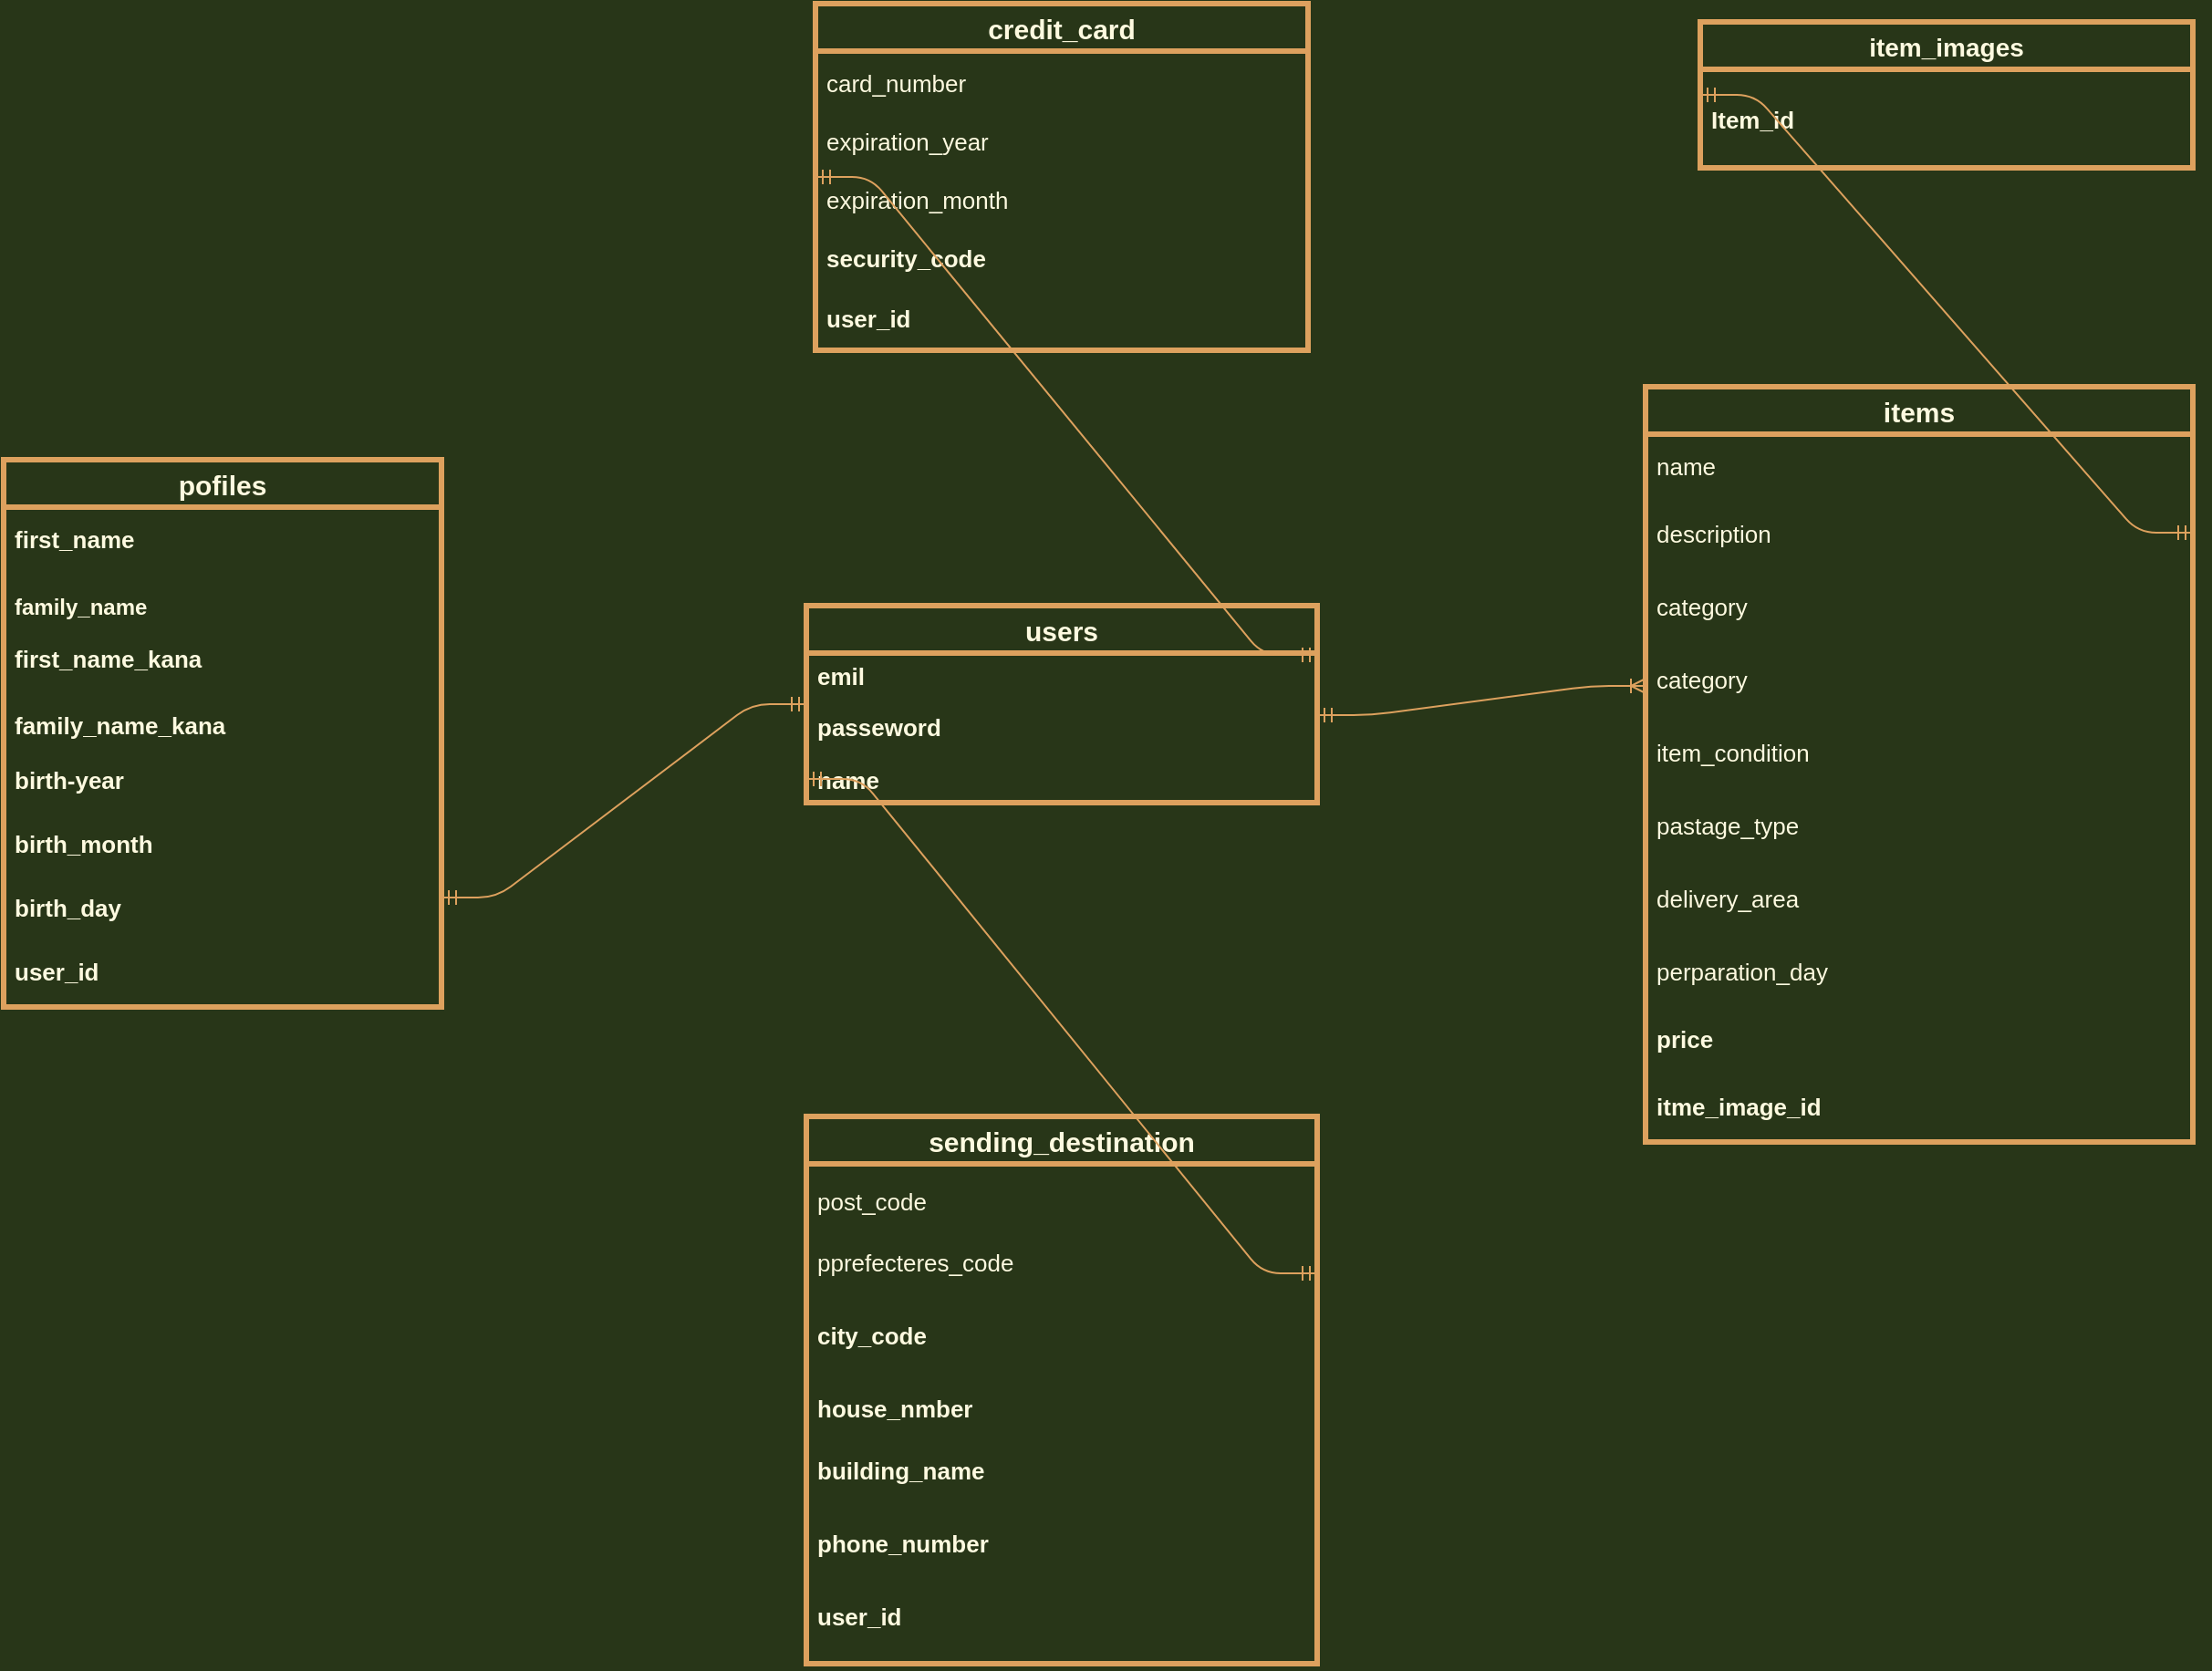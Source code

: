 <mxfile version="13.6.5">
    <diagram id="8gf8R88oxA1e6QX8hpdY" name="ページ1">
        <mxGraphModel dx="740" dy="812" grid="1" gridSize="10" guides="1" tooltips="1" connect="1" arrows="1" fold="1" page="1" pageScale="1" pageWidth="1654" pageHeight="1169" background="#283618" math="0" shadow="0">
            <root>
                <mxCell id="0"/>
                <mxCell id="1" parent="0"/>
                <mxCell id="62" value="pofiles" style="swimlane;fontStyle=1;childLayout=stackLayout;horizontal=1;startSize=26;fillColor=none;horizontalStack=0;resizeParent=1;resizeParentMax=0;resizeLast=0;collapsible=1;marginBottom=0;fontSize=15;strokeWidth=3;arcSize=15;strokeColor=#DDA15E;fontColor=#FEFAE0;" parent="1" vertex="1">
                    <mxGeometry x="40" y="320" width="240" height="300" as="geometry"/>
                </mxCell>
                <mxCell id="63" value="first_name" style="text;strokeColor=none;fillColor=none;align=left;verticalAlign=middle;spacingLeft=4;spacingRight=4;overflow=hidden;rotatable=0;points=[[0,0.5],[1,0.5]];portConstraint=eastwest;fontStyle=1;fontSize=13;strokeWidth=3;arcSize=15;fontColor=#FEFAE0;" parent="62" vertex="1">
                    <mxGeometry y="26" width="240" height="34" as="geometry"/>
                </mxCell>
                <mxCell id="64" value="family_name" style="text;strokeColor=none;fillColor=none;align=left;verticalAlign=middle;spacingLeft=4;spacingRight=4;overflow=hidden;rotatable=0;points=[[0,0.5],[1,0.5]];portConstraint=eastwest;strokeWidth=3;fontStyle=1;arcSize=15;fontColor=#FEFAE0;" parent="62" vertex="1">
                    <mxGeometry y="60" width="240" height="40" as="geometry"/>
                </mxCell>
                <mxCell id="65" value="first_name_kana&#10;" style="text;strokeColor=none;fillColor=none;align=left;verticalAlign=middle;spacingLeft=4;spacingRight=4;overflow=hidden;rotatable=0;points=[[0,0.5],[1,0.5]];portConstraint=eastwest;strokeWidth=3;fontStyle=1;arcSize=15;fontSize=13;fontColor=#FEFAE0;" parent="62" vertex="1">
                    <mxGeometry y="100" width="240" height="30" as="geometry"/>
                </mxCell>
                <mxCell id="66" value="family_name_kana" style="text;strokeColor=none;fillColor=none;align=left;verticalAlign=middle;spacingLeft=4;spacingRight=4;overflow=hidden;rotatable=0;points=[[0,0.5],[1,0.5]];portConstraint=eastwest;strokeWidth=3;fontStyle=1;arcSize=15;fontSize=13;fontColor=#FEFAE0;" parent="62" vertex="1">
                    <mxGeometry y="130" width="240" height="30" as="geometry"/>
                </mxCell>
                <mxCell id="67" value="birth-year" style="text;strokeColor=none;fillColor=none;align=left;verticalAlign=middle;spacingLeft=4;spacingRight=4;overflow=hidden;rotatable=0;points=[[0,0.5],[1,0.5]];portConstraint=eastwest;strokeWidth=3;fontStyle=1;arcSize=15;fontSize=13;fontColor=#FEFAE0;" parent="62" vertex="1">
                    <mxGeometry y="160" width="240" height="30" as="geometry"/>
                </mxCell>
                <mxCell id="68" value="birth_month" style="text;strokeColor=none;fillColor=none;align=left;verticalAlign=middle;spacingLeft=4;spacingRight=4;overflow=hidden;rotatable=0;points=[[0,0.5],[1,0.5]];portConstraint=eastwest;strokeWidth=3;fontStyle=1;arcSize=15;fontSize=13;fontColor=#FEFAE0;" parent="62" vertex="1">
                    <mxGeometry y="190" width="240" height="40" as="geometry"/>
                </mxCell>
                <mxCell id="71" value="birth_day" style="text;strokeColor=none;fillColor=none;align=left;verticalAlign=middle;spacingLeft=4;spacingRight=4;overflow=hidden;rotatable=0;points=[[0,0.5],[1,0.5]];portConstraint=eastwest;strokeWidth=3;fontStyle=1;arcSize=15;fontSize=13;fontColor=#FEFAE0;" parent="62" vertex="1">
                    <mxGeometry y="230" width="240" height="30" as="geometry"/>
                </mxCell>
                <mxCell id="72" value="user_id" style="text;strokeColor=none;fillColor=none;align=left;verticalAlign=middle;spacingLeft=4;spacingRight=4;overflow=hidden;rotatable=0;points=[[0,0.5],[1,0.5]];portConstraint=eastwest;strokeWidth=3;fontStyle=1;fontColor=#FEFAE0;arcSize=15;fontSize=13;" parent="62" vertex="1">
                    <mxGeometry y="260" width="240" height="40" as="geometry"/>
                </mxCell>
                <mxCell id="47" value="users" style="swimlane;fontStyle=1;childLayout=stackLayout;horizontal=1;startSize=26;fillColor=none;horizontalStack=0;resizeParent=1;resizeParentMax=0;resizeLast=0;collapsible=1;marginBottom=0;strokeColor=#DDA15E;fontFamily=Helvetica;fontSize=15;strokeWidth=3;arcSize=15;fontColor=#FEFAE0;" parent="1" vertex="1">
                    <mxGeometry x="480" y="400" width="280" height="108" as="geometry"/>
                </mxCell>
                <mxCell id="48" value="emil" style="text;strokeColor=none;fillColor=none;align=left;verticalAlign=middle;spacingLeft=4;spacingRight=4;overflow=hidden;rotatable=0;points=[[0,0.5],[1,0.5]];portConstraint=eastwest;strokeWidth=3;fontStyle=1;arcSize=15;fontSize=13;fontColor=#FEFAE0;" parent="47" vertex="1">
                    <mxGeometry y="26" width="280" height="24" as="geometry"/>
                </mxCell>
                <mxCell id="50" value="passeword" style="text;strokeColor=none;fillColor=none;align=left;verticalAlign=middle;spacingLeft=4;spacingRight=4;overflow=hidden;rotatable=0;points=[[0,0.5],[1,0.5]];portConstraint=eastwest;strokeWidth=3;fontStyle=1;arcSize=15;fontSize=13;fontColor=#FEFAE0;" parent="47" vertex="1">
                    <mxGeometry y="50" width="280" height="32" as="geometry"/>
                </mxCell>
                <mxCell id="51" value="name" style="text;strokeColor=none;fillColor=none;align=left;verticalAlign=middle;spacingLeft=4;spacingRight=4;overflow=hidden;rotatable=0;points=[[0,0.5],[1,0.5]];portConstraint=eastwest;strokeWidth=3;fontStyle=1;arcSize=15;fontSize=13;fontColor=#FEFAE0;" parent="47" vertex="1">
                    <mxGeometry y="82" width="280" height="26" as="geometry"/>
                </mxCell>
                <mxCell id="69" style="edgeStyle=orthogonalEdgeStyle;rounded=0;orthogonalLoop=1;jettySize=auto;html=1;exitX=1;exitY=0.5;exitDx=0;exitDy=0;fontSize=14;strokeWidth=3;arcSize=15;labelBackgroundColor=#283618;strokeColor=#DDA15E;fontColor=#FEFAE0;" parent="47" source="51" target="51" edge="1">
                    <mxGeometry relative="1" as="geometry"/>
                </mxCell>
                <mxCell id="91" value="credit_card" style="swimlane;fontStyle=1;childLayout=stackLayout;horizontal=1;startSize=26;fillColor=none;horizontalStack=0;resizeParent=1;resizeParentMax=0;resizeLast=0;collapsible=1;marginBottom=0;strokeWidth=3;fontSize=15;fontColor=#FEFAE0;strokeColor=#DDA15E;" parent="1" vertex="1">
                    <mxGeometry x="485" y="70" width="270" height="190" as="geometry"/>
                </mxCell>
                <mxCell id="92" value="card_number" style="text;strokeColor=none;fillColor=none;align=left;verticalAlign=middle;spacingLeft=4;spacingRight=4;overflow=hidden;rotatable=0;points=[[0,0.5],[1,0.5]];portConstraint=eastwest;fontSize=13;fontColor=#FEFAE0;" parent="91" vertex="1">
                    <mxGeometry y="26" width="270" height="34" as="geometry"/>
                </mxCell>
                <mxCell id="93" value="expiration_year" style="text;strokeColor=none;fillColor=none;align=left;verticalAlign=middle;spacingLeft=4;spacingRight=4;overflow=hidden;rotatable=0;points=[[0,0.5],[1,0.5]];portConstraint=eastwest;fontSize=13;fontColor=#FEFAE0;" parent="91" vertex="1">
                    <mxGeometry y="60" width="270" height="30" as="geometry"/>
                </mxCell>
                <mxCell id="94" value="expiration_month" style="text;strokeColor=none;fillColor=none;align=left;verticalAlign=middle;spacingLeft=4;spacingRight=4;overflow=hidden;rotatable=0;points=[[0,0.5],[1,0.5]];portConstraint=eastwest;fontSize=13;fontColor=#FEFAE0;" parent="91" vertex="1">
                    <mxGeometry y="90" width="270" height="34" as="geometry"/>
                </mxCell>
                <mxCell id="95" value="security_code" style="text;strokeColor=none;fillColor=none;align=left;verticalAlign=middle;spacingLeft=4;spacingRight=4;overflow=hidden;rotatable=0;points=[[0,0.5],[1,0.5]];portConstraint=eastwest;strokeWidth=3;fontStyle=1;fontSize=13;fontColor=#FEFAE0;" parent="91" vertex="1">
                    <mxGeometry y="124" width="270" height="30" as="geometry"/>
                </mxCell>
                <mxCell id="96" value="user_id" style="text;strokeColor=none;fillColor=none;align=left;verticalAlign=middle;spacingLeft=4;spacingRight=4;overflow=hidden;rotatable=0;points=[[0,0.5],[1,0.5]];portConstraint=eastwest;strokeWidth=3;fontStyle=1;fontSize=13;fontColor=#FEFAE0;" parent="91" vertex="1">
                    <mxGeometry y="154" width="270" height="36" as="geometry"/>
                </mxCell>
                <mxCell id="54" value="items" style="swimlane;fontStyle=1;childLayout=stackLayout;horizontal=1;startSize=26;fillColor=none;horizontalStack=0;resizeParent=1;resizeParentMax=0;resizeLast=0;collapsible=1;marginBottom=0;strokeColor=#DDA15E;fontFamily=Helvetica;fontSize=15;strokeWidth=3;arcSize=15;fontColor=#FEFAE0;" parent="1" vertex="1">
                    <mxGeometry x="940" y="280" width="300" height="414" as="geometry"/>
                </mxCell>
                <mxCell id="55" value="name" style="text;strokeColor=none;fillColor=none;align=left;verticalAlign=middle;spacingLeft=4;spacingRight=4;overflow=hidden;rotatable=0;points=[[0,0.5],[1,0.5]];portConstraint=eastwest;fontStyle=0;strokeWidth=3;arcSize=15;fontSize=13;fontColor=#FEFAE0;" parent="54" vertex="1">
                    <mxGeometry y="26" width="300" height="34" as="geometry"/>
                </mxCell>
                <mxCell id="56" value="description" style="text;strokeColor=none;fillColor=none;align=left;verticalAlign=middle;spacingLeft=4;spacingRight=4;overflow=hidden;rotatable=0;points=[[0,0.5],[1,0.5]];portConstraint=eastwest;strokeWidth=3;arcSize=15;fontSize=13;fontColor=#FEFAE0;" parent="54" vertex="1">
                    <mxGeometry y="60" width="300" height="40" as="geometry"/>
                </mxCell>
                <mxCell id="57" value="category" style="text;strokeColor=none;fillColor=none;align=left;verticalAlign=middle;spacingLeft=4;spacingRight=4;overflow=hidden;rotatable=0;points=[[0,0.5],[1,0.5]];portConstraint=eastwest;strokeWidth=3;arcSize=15;fontSize=13;fontColor=#FEFAE0;" parent="54" vertex="1">
                    <mxGeometry y="100" width="300" height="40" as="geometry"/>
                </mxCell>
                <mxCell id="98" value="category" style="text;strokeColor=none;fillColor=none;align=left;verticalAlign=middle;spacingLeft=4;spacingRight=4;overflow=hidden;rotatable=0;points=[[0,0.5],[1,0.5]];portConstraint=eastwest;strokeWidth=3;arcSize=15;fontSize=13;fontColor=#FEFAE0;" parent="54" vertex="1">
                    <mxGeometry y="140" width="300" height="40" as="geometry"/>
                </mxCell>
                <mxCell id="53" value="item_condition" style="text;strokeColor=none;fillColor=none;align=left;verticalAlign=middle;spacingLeft=4;spacingRight=4;overflow=hidden;rotatable=0;points=[[0,0.5],[1,0.5]];portConstraint=eastwest;strokeWidth=3;arcSize=15;fontSize=13;fontColor=#FEFAE0;" parent="54" vertex="1">
                    <mxGeometry y="180" width="300" height="40" as="geometry"/>
                </mxCell>
                <mxCell id="58" value="pastage_type" style="text;strokeColor=none;fillColor=none;align=left;verticalAlign=middle;spacingLeft=4;spacingRight=4;overflow=hidden;rotatable=0;points=[[0,0.5],[1,0.5]];portConstraint=eastwest;strokeWidth=3;arcSize=15;fontSize=13;fontColor=#FEFAE0;" parent="54" vertex="1">
                    <mxGeometry y="220" width="300" height="40" as="geometry"/>
                </mxCell>
                <mxCell id="59" value="delivery_area" style="text;strokeColor=none;fillColor=none;align=left;verticalAlign=middle;spacingLeft=4;spacingRight=4;overflow=hidden;rotatable=0;points=[[0,0.5],[1,0.5]];portConstraint=eastwest;strokeWidth=3;arcSize=15;fontSize=13;fontColor=#FEFAE0;" parent="54" vertex="1">
                    <mxGeometry y="260" width="300" height="40" as="geometry"/>
                </mxCell>
                <mxCell id="60" value="perparation_day" style="text;strokeColor=none;fillColor=none;align=left;verticalAlign=middle;spacingLeft=4;spacingRight=4;overflow=hidden;rotatable=0;points=[[0,0.5],[1,0.5]];portConstraint=eastwest;strokeWidth=3;arcSize=15;fontSize=13;fontColor=#FEFAE0;" parent="54" vertex="1">
                    <mxGeometry y="300" width="300" height="40" as="geometry"/>
                </mxCell>
                <mxCell id="73" value="price" style="text;strokeColor=none;fillColor=none;align=left;verticalAlign=middle;spacingLeft=4;spacingRight=4;overflow=hidden;rotatable=0;points=[[0,0.5],[1,0.5]];portConstraint=eastwest;strokeWidth=3;fontStyle=1;arcSize=15;fontSize=13;fontColor=#FEFAE0;" parent="54" vertex="1">
                    <mxGeometry y="340" width="300" height="34" as="geometry"/>
                </mxCell>
                <mxCell id="76" value="itme_image_id" style="text;strokeColor=none;fillColor=none;align=left;verticalAlign=middle;spacingLeft=4;spacingRight=4;overflow=hidden;rotatable=0;points=[[0,0.5],[1,0.5]];portConstraint=eastwest;strokeWidth=3;fontStyle=1;arcSize=15;fontSize=13;fontColor=#FEFAE0;" parent="54" vertex="1">
                    <mxGeometry y="374" width="300" height="40" as="geometry"/>
                </mxCell>
                <mxCell id="77" value="item_images" style="swimlane;fontStyle=1;childLayout=stackLayout;horizontal=1;startSize=26;fillColor=none;horizontalStack=0;resizeParent=1;resizeParentMax=0;resizeLast=0;collapsible=1;marginBottom=0;strokeWidth=3;fontSize=14;arcSize=15;strokeColor=#DDA15E;fontColor=#FEFAE0;" parent="1" vertex="1">
                    <mxGeometry x="970" y="80" width="270" height="80" as="geometry"/>
                </mxCell>
                <mxCell id="78" value="Item_id" style="text;strokeColor=none;fillColor=none;align=left;verticalAlign=middle;spacingLeft=4;spacingRight=4;overflow=hidden;rotatable=0;points=[[0,0.5],[1,0.5]];portConstraint=eastwest;arcSize=15;fontSize=13;fontStyle=1;fontColor=#FEFAE0;" parent="77" vertex="1">
                    <mxGeometry y="26" width="270" height="54" as="geometry"/>
                </mxCell>
                <mxCell id="82" value="sending_destination" style="swimlane;fontStyle=1;childLayout=stackLayout;horizontal=1;startSize=26;fillColor=none;horizontalStack=0;resizeParent=1;resizeParentMax=0;resizeLast=0;collapsible=1;marginBottom=0;strokeWidth=3;fontSize=15;arcSize=15;strokeColor=#DDA15E;fontColor=#FEFAE0;" parent="1" vertex="1">
                    <mxGeometry x="480" y="680" width="280" height="300" as="geometry"/>
                </mxCell>
                <mxCell id="84" value="post_code" style="text;strokeColor=none;fillColor=none;align=left;verticalAlign=middle;spacingLeft=4;spacingRight=4;overflow=hidden;rotatable=0;points=[[0,0.5],[1,0.5]];portConstraint=eastwest;arcSize=15;fontSize=13;fontColor=#FEFAE0;" parent="82" vertex="1">
                    <mxGeometry y="26" width="280" height="40" as="geometry"/>
                </mxCell>
                <mxCell id="85" value="pprefecteres_code" style="text;strokeColor=none;fillColor=none;align=left;verticalAlign=top;spacingLeft=4;spacingRight=4;overflow=hidden;rotatable=0;points=[[0,0.5],[1,0.5]];portConstraint=eastwest;arcSize=15;fontSize=13;fontColor=#FEFAE0;" parent="82" vertex="1">
                    <mxGeometry y="66" width="280" height="40" as="geometry"/>
                </mxCell>
                <mxCell id="86" value="city_code" style="text;strokeColor=none;fillColor=none;align=left;verticalAlign=top;spacingLeft=4;spacingRight=4;overflow=hidden;rotatable=0;points=[[0,0.5],[1,0.5]];portConstraint=eastwest;strokeWidth=3;fontStyle=1;arcSize=15;fontSize=13;fontColor=#FEFAE0;" parent="82" vertex="1">
                    <mxGeometry y="106" width="280" height="40" as="geometry"/>
                </mxCell>
                <mxCell id="87" value="house_nmber" style="text;strokeColor=none;fillColor=none;align=left;verticalAlign=top;spacingLeft=4;spacingRight=4;overflow=hidden;rotatable=0;points=[[0,0.5],[1,0.5]];portConstraint=eastwest;strokeWidth=3;fontStyle=1;fontSize=13;fontColor=#FEFAE0;" parent="82" vertex="1">
                    <mxGeometry y="146" width="280" height="34" as="geometry"/>
                </mxCell>
                <mxCell id="88" value="building_name" style="text;strokeColor=none;fillColor=none;align=left;verticalAlign=top;spacingLeft=4;spacingRight=4;overflow=hidden;rotatable=0;points=[[0,0.5],[1,0.5]];portConstraint=eastwest;strokeWidth=3;fontStyle=1;fontSize=13;fontColor=#FEFAE0;" parent="82" vertex="1">
                    <mxGeometry y="180" width="280" height="40" as="geometry"/>
                </mxCell>
                <mxCell id="90" value="phone_number" style="text;strokeColor=none;fillColor=none;align=left;verticalAlign=top;spacingLeft=4;spacingRight=4;overflow=hidden;rotatable=0;points=[[0,0.5],[1,0.5]];portConstraint=eastwest;strokeWidth=3;fontStyle=1;fontSize=13;fontColor=#FEFAE0;" parent="82" vertex="1">
                    <mxGeometry y="220" width="280" height="40" as="geometry"/>
                </mxCell>
                <mxCell id="89" value="user_id" style="text;strokeColor=none;fillColor=none;align=left;verticalAlign=top;spacingLeft=4;spacingRight=4;overflow=hidden;rotatable=0;points=[[0,0.5],[1,0.5]];portConstraint=eastwest;strokeWidth=3;fontStyle=1;fontSize=13;fontColor=#FEFAE0;" parent="82" vertex="1">
                    <mxGeometry y="260" width="280" height="40" as="geometry"/>
                </mxCell>
                <mxCell id="107" value="" style="edgeStyle=entityRelationEdgeStyle;fontSize=12;html=1;endArrow=ERmandOne;startArrow=ERmandOne;strokeColor=#DDA15E;fillColor=#BC6C25;entryX=0;entryY=0.5;entryDx=0;entryDy=0;" parent="1" target="47" edge="1">
                    <mxGeometry width="100" height="100" relative="1" as="geometry">
                        <mxPoint x="280" y="560" as="sourcePoint"/>
                        <mxPoint x="380" y="460" as="targetPoint"/>
                    </mxGeometry>
                </mxCell>
                <mxCell id="108" value="" style="edgeStyle=entityRelationEdgeStyle;fontSize=12;html=1;endArrow=ERoneToMany;startArrow=ERmandOne;strokeColor=#DDA15E;fillColor=#BC6C25;" parent="1" edge="1">
                    <mxGeometry width="100" height="100" relative="1" as="geometry">
                        <mxPoint x="760" y="460" as="sourcePoint"/>
                        <mxPoint x="940" y="444" as="targetPoint"/>
                    </mxGeometry>
                </mxCell>
                <mxCell id="109" value="" style="edgeStyle=entityRelationEdgeStyle;fontSize=12;html=1;endArrow=ERmandOne;startArrow=ERmandOne;strokeColor=#DDA15E;fillColor=#BC6C25;exitX=1;exitY=0.5;exitDx=0;exitDy=0;entryX=0;entryY=0.5;entryDx=0;entryDy=0;" parent="1" source="56" target="77" edge="1">
                    <mxGeometry width="100" height="100" relative="1" as="geometry">
                        <mxPoint x="1055" y="260" as="sourcePoint"/>
                        <mxPoint x="1155" y="160" as="targetPoint"/>
                    </mxGeometry>
                </mxCell>
                <mxCell id="110" value="" style="edgeStyle=entityRelationEdgeStyle;fontSize=12;html=1;endArrow=ERmandOne;startArrow=ERmandOne;strokeColor=#DDA15E;fillColor=#BC6C25;entryX=0;entryY=0.5;entryDx=0;entryDy=0;exitX=1;exitY=0.25;exitDx=0;exitDy=0;" parent="1" source="47" target="91" edge="1">
                    <mxGeometry width="100" height="100" relative="1" as="geometry">
                        <mxPoint x="550" y="390" as="sourcePoint"/>
                        <mxPoint x="650" y="290" as="targetPoint"/>
                    </mxGeometry>
                </mxCell>
                <mxCell id="111" value="" style="edgeStyle=entityRelationEdgeStyle;fontSize=12;html=1;endArrow=ERmandOne;startArrow=ERmandOne;strokeColor=#DDA15E;fillColor=#BC6C25;exitX=1;exitY=0.5;exitDx=0;exitDy=0;entryX=0;entryY=0.5;entryDx=0;entryDy=0;" parent="1" source="85" target="51" edge="1">
                    <mxGeometry width="100" height="100" relative="1" as="geometry">
                        <mxPoint x="580" y="635" as="sourcePoint"/>
                        <mxPoint x="680" y="535" as="targetPoint"/>
                    </mxGeometry>
                </mxCell>
            </root>
        </mxGraphModel>
    </diagram>
</mxfile>